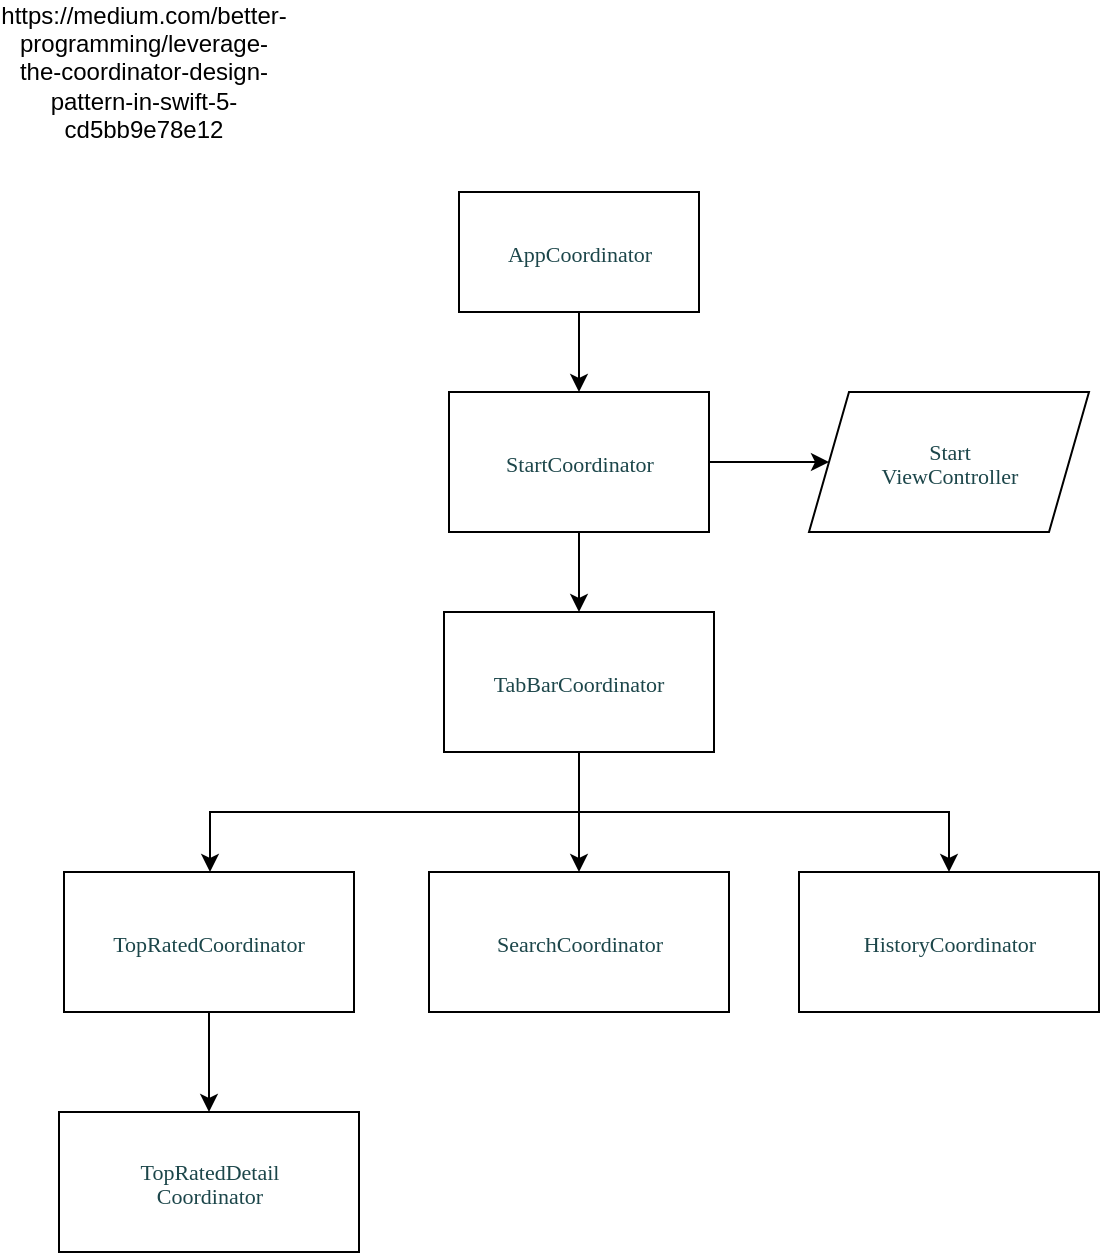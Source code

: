 <mxfile version="13.7.6" type="device"><diagram id="YKZyG6p3bspAGItKjIbb" name="Page-1"><mxGraphModel dx="786" dy="1051" grid="1" gridSize="10" guides="1" tooltips="1" connect="1" arrows="1" fold="1" page="1" pageScale="1" pageWidth="827" pageHeight="1169" math="0" shadow="0"><root><mxCell id="0"/><mxCell id="1" parent="0"/><mxCell id="3SAuMt7k8XNwXot4vBVZ-5" style="edgeStyle=orthogonalEdgeStyle;rounded=0;orthogonalLoop=1;jettySize=auto;html=1;entryX=0.5;entryY=0;entryDx=0;entryDy=0;" parent="1" source="3SAuMt7k8XNwXot4vBVZ-3" target="3SAuMt7k8XNwXot4vBVZ-4" edge="1"><mxGeometry relative="1" as="geometry"/></mxCell><mxCell id="3SAuMt7k8XNwXot4vBVZ-3" value="&lt;p class=&quot;p1&quot; style=&quot;margin: 0px ; font-stretch: normal ; font-size: 11px ; line-height: normal ; font-family: &amp;#34;menlo&amp;#34; ; color: rgb(28 , 70 , 74) ; background-color: rgb(255 , 255 , 255)&quot;&gt;AppCoordinator&lt;/p&gt;" style="rounded=0;whiteSpace=wrap;html=1;" parent="1" vertex="1"><mxGeometry x="277.5" y="130" width="120" height="60" as="geometry"/></mxCell><mxCell id="3SAuMt7k8XNwXot4vBVZ-8" style="edgeStyle=orthogonalEdgeStyle;rounded=0;orthogonalLoop=1;jettySize=auto;html=1;" parent="1" source="3SAuMt7k8XNwXot4vBVZ-4" target="3SAuMt7k8XNwXot4vBVZ-7" edge="1"><mxGeometry relative="1" as="geometry"/></mxCell><mxCell id="3SAuMt7k8XNwXot4vBVZ-11" style="edgeStyle=orthogonalEdgeStyle;rounded=0;orthogonalLoop=1;jettySize=auto;html=1;entryX=0.5;entryY=0;entryDx=0;entryDy=0;" parent="1" source="3SAuMt7k8XNwXot4vBVZ-4" target="3SAuMt7k8XNwXot4vBVZ-10" edge="1"><mxGeometry relative="1" as="geometry"/></mxCell><mxCell id="3SAuMt7k8XNwXot4vBVZ-4" value="&lt;p class=&quot;p1&quot; style=&quot;margin: 0px ; font-stretch: normal ; font-size: 11px ; line-height: normal ; font-family: &amp;#34;menlo&amp;#34; ; color: rgb(28 , 70 , 74) ; background-color: rgb(255 , 255 , 255)&quot;&gt;StartCoordinator&lt;/p&gt;" style="rounded=0;whiteSpace=wrap;html=1;" parent="1" vertex="1"><mxGeometry x="272.5" y="230" width="130" height="70" as="geometry"/></mxCell><mxCell id="3SAuMt7k8XNwXot4vBVZ-7" value="&lt;p class=&quot;p1&quot; style=&quot;margin: 0px ; font-stretch: normal ; font-size: 11px ; line-height: normal ; font-family: &amp;#34;menlo&amp;#34; ; color: rgb(28 , 70 , 74) ; background-color: rgb(255 , 255 , 255)&quot;&gt;Start&lt;/p&gt;&lt;p class=&quot;p1&quot; style=&quot;margin: 0px ; font-stretch: normal ; font-size: 11px ; line-height: normal ; font-family: &amp;#34;menlo&amp;#34; ; color: rgb(28 , 70 , 74) ; background-color: rgb(255 , 255 , 255)&quot;&gt;ViewController&lt;/p&gt;" style="shape=parallelogram;perimeter=parallelogramPerimeter;whiteSpace=wrap;html=1;fixedSize=1;" parent="1" vertex="1"><mxGeometry x="452.5" y="230" width="140" height="70" as="geometry"/></mxCell><mxCell id="3SAuMt7k8XNwXot4vBVZ-17" style="edgeStyle=orthogonalEdgeStyle;rounded=0;orthogonalLoop=1;jettySize=auto;html=1;" parent="1" source="3SAuMt7k8XNwXot4vBVZ-10" target="3SAuMt7k8XNwXot4vBVZ-14" edge="1"><mxGeometry relative="1" as="geometry"/></mxCell><mxCell id="3SAuMt7k8XNwXot4vBVZ-18" style="edgeStyle=orthogonalEdgeStyle;rounded=0;orthogonalLoop=1;jettySize=auto;html=1;" parent="1" source="3SAuMt7k8XNwXot4vBVZ-10" target="3SAuMt7k8XNwXot4vBVZ-12" edge="1"><mxGeometry relative="1" as="geometry"><Array as="points"><mxPoint x="338" y="440"/><mxPoint x="153" y="440"/></Array></mxGeometry></mxCell><mxCell id="3SAuMt7k8XNwXot4vBVZ-20" style="edgeStyle=orthogonalEdgeStyle;rounded=0;orthogonalLoop=1;jettySize=auto;html=1;entryX=0.5;entryY=0;entryDx=0;entryDy=0;" parent="1" source="3SAuMt7k8XNwXot4vBVZ-10" target="3SAuMt7k8XNwXot4vBVZ-15" edge="1"><mxGeometry relative="1" as="geometry"><Array as="points"><mxPoint x="338" y="440"/><mxPoint x="523" y="440"/></Array></mxGeometry></mxCell><mxCell id="3SAuMt7k8XNwXot4vBVZ-10" value="&lt;p class=&quot;p1&quot; style=&quot;margin: 0px ; font-stretch: normal ; font-size: 11px ; line-height: normal ; font-family: &amp;#34;menlo&amp;#34; ; color: rgb(28 , 70 , 74) ; background-color: rgb(255 , 255 , 255)&quot;&gt;TabBarCoordinator&lt;/p&gt;" style="rounded=0;whiteSpace=wrap;html=1;" parent="1" vertex="1"><mxGeometry x="270" y="340" width="135" height="70" as="geometry"/></mxCell><mxCell id="CaTT2kd42_bZGfLE6v25-2" style="edgeStyle=orthogonalEdgeStyle;rounded=0;orthogonalLoop=1;jettySize=auto;html=1;entryX=0.5;entryY=0;entryDx=0;entryDy=0;" edge="1" parent="1" source="3SAuMt7k8XNwXot4vBVZ-12" target="CaTT2kd42_bZGfLE6v25-1"><mxGeometry relative="1" as="geometry"/></mxCell><mxCell id="3SAuMt7k8XNwXot4vBVZ-12" value="&lt;p class=&quot;p1&quot; style=&quot;margin: 0px ; font-stretch: normal ; font-size: 11px ; line-height: normal ; font-family: &amp;#34;menlo&amp;#34; ; color: rgb(28 , 70 , 74) ; background-color: rgb(255 , 255 , 255)&quot;&gt;TopRatedCoordinator&lt;/p&gt;" style="rounded=0;whiteSpace=wrap;html=1;" parent="1" vertex="1"><mxGeometry x="80" y="470" width="145" height="70" as="geometry"/></mxCell><mxCell id="3SAuMt7k8XNwXot4vBVZ-14" value="&lt;p class=&quot;p1&quot; style=&quot;margin: 0px ; font-stretch: normal ; font-size: 11px ; line-height: normal ; font-family: &amp;#34;menlo&amp;#34; ; color: rgb(28 , 70 , 74) ; background-color: rgb(255 , 255 , 255)&quot;&gt;SearchCoordinator&lt;/p&gt;" style="rounded=0;whiteSpace=wrap;html=1;" parent="1" vertex="1"><mxGeometry x="262.5" y="470" width="150" height="70" as="geometry"/></mxCell><mxCell id="3SAuMt7k8XNwXot4vBVZ-15" value="&lt;p class=&quot;p1&quot; style=&quot;margin: 0px ; font-stretch: normal ; font-size: 11px ; line-height: normal ; font-family: &amp;#34;menlo&amp;#34; ; color: rgb(28 , 70 , 74) ; background-color: rgb(255 , 255 , 255)&quot;&gt;HistoryCoordinator&lt;/p&gt;" style="rounded=0;whiteSpace=wrap;html=1;" parent="1" vertex="1"><mxGeometry x="447.5" y="470" width="150" height="70" as="geometry"/></mxCell><mxCell id="CaTT2kd42_bZGfLE6v25-1" value="&lt;p class=&quot;p1&quot; style=&quot;margin: 0px ; font-stretch: normal ; font-size: 11px ; line-height: normal ; font-family: &amp;#34;menlo&amp;#34; ; color: rgb(28 , 70 , 74) ; background-color: rgb(255 , 255 , 255)&quot;&gt;TopRatedDetail&lt;/p&gt;&lt;p class=&quot;p1&quot; style=&quot;margin: 0px ; font-stretch: normal ; font-size: 11px ; line-height: normal ; font-family: &amp;#34;menlo&amp;#34; ; color: rgb(28 , 70 , 74) ; background-color: rgb(255 , 255 , 255)&quot;&gt;Coordinator&lt;/p&gt;" style="rounded=0;whiteSpace=wrap;html=1;" vertex="1" parent="1"><mxGeometry x="77.5" y="590" width="150" height="70" as="geometry"/></mxCell><mxCell id="CaTT2kd42_bZGfLE6v25-3" value="https://medium.com/better-programming/leverage-the-coordinator-design-pattern-in-swift-5-cd5bb9e78e12" style="text;html=1;strokeColor=none;fillColor=none;align=center;verticalAlign=middle;whiteSpace=wrap;rounded=0;" vertex="1" parent="1"><mxGeometry x="100" y="60" width="40" height="20" as="geometry"/></mxCell></root></mxGraphModel></diagram></mxfile>